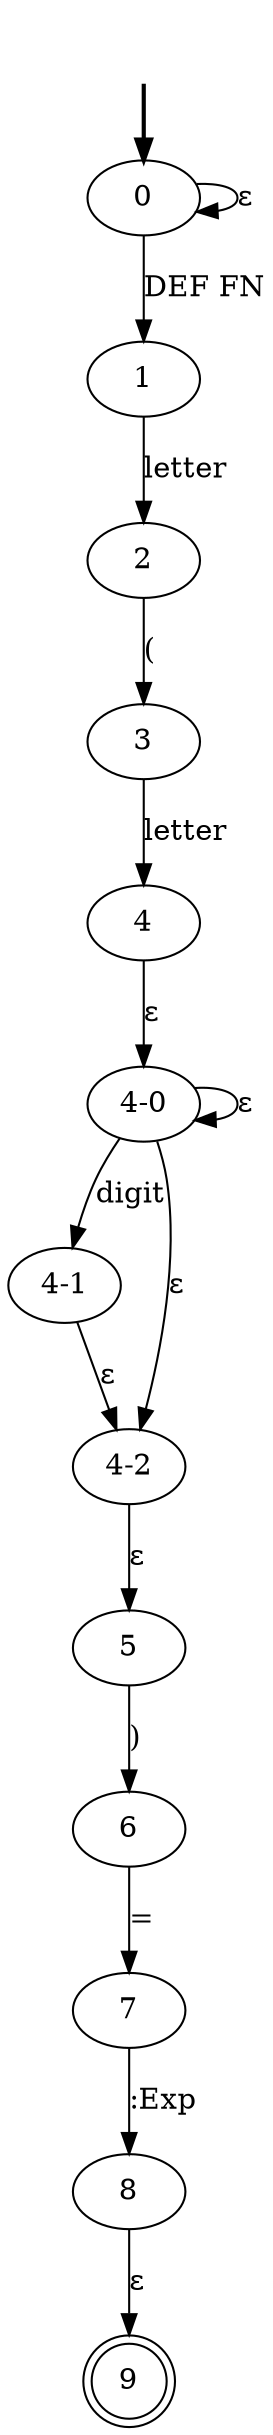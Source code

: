 digraph {
	fake0 [style=invisible]
	9 [shape=doublecircle]
	3
	"4-1"
	2
	5
	"4-2"
	1
	4
	0 [root=true]
	8
	6
	7
	"4-0"
	fake0 -> 0 [style=bold]
	0 -> 1 [label="DEF FN"]
	0 -> 0 [label="ε"]
	1 -> 2 [label=letter]
	2 -> 3 [label="("]
	3 -> 4 [label=letter]
	4 -> "4-0" [label="ε"]
	"4-2" -> 5 [label="ε"]
	"4-0" -> "4-1" [label=digit]
	"4-0" -> "4-2" [label="ε"]
	"4-0" -> "4-0" [label="ε"]
	"4-1" -> "4-2" [label="ε"]
	5 -> 6 [label=")"]
	6 -> 7 [label="="]
	7 -> 8 [label=":Exp"]
	8 -> 9 [label="ε"]
}
